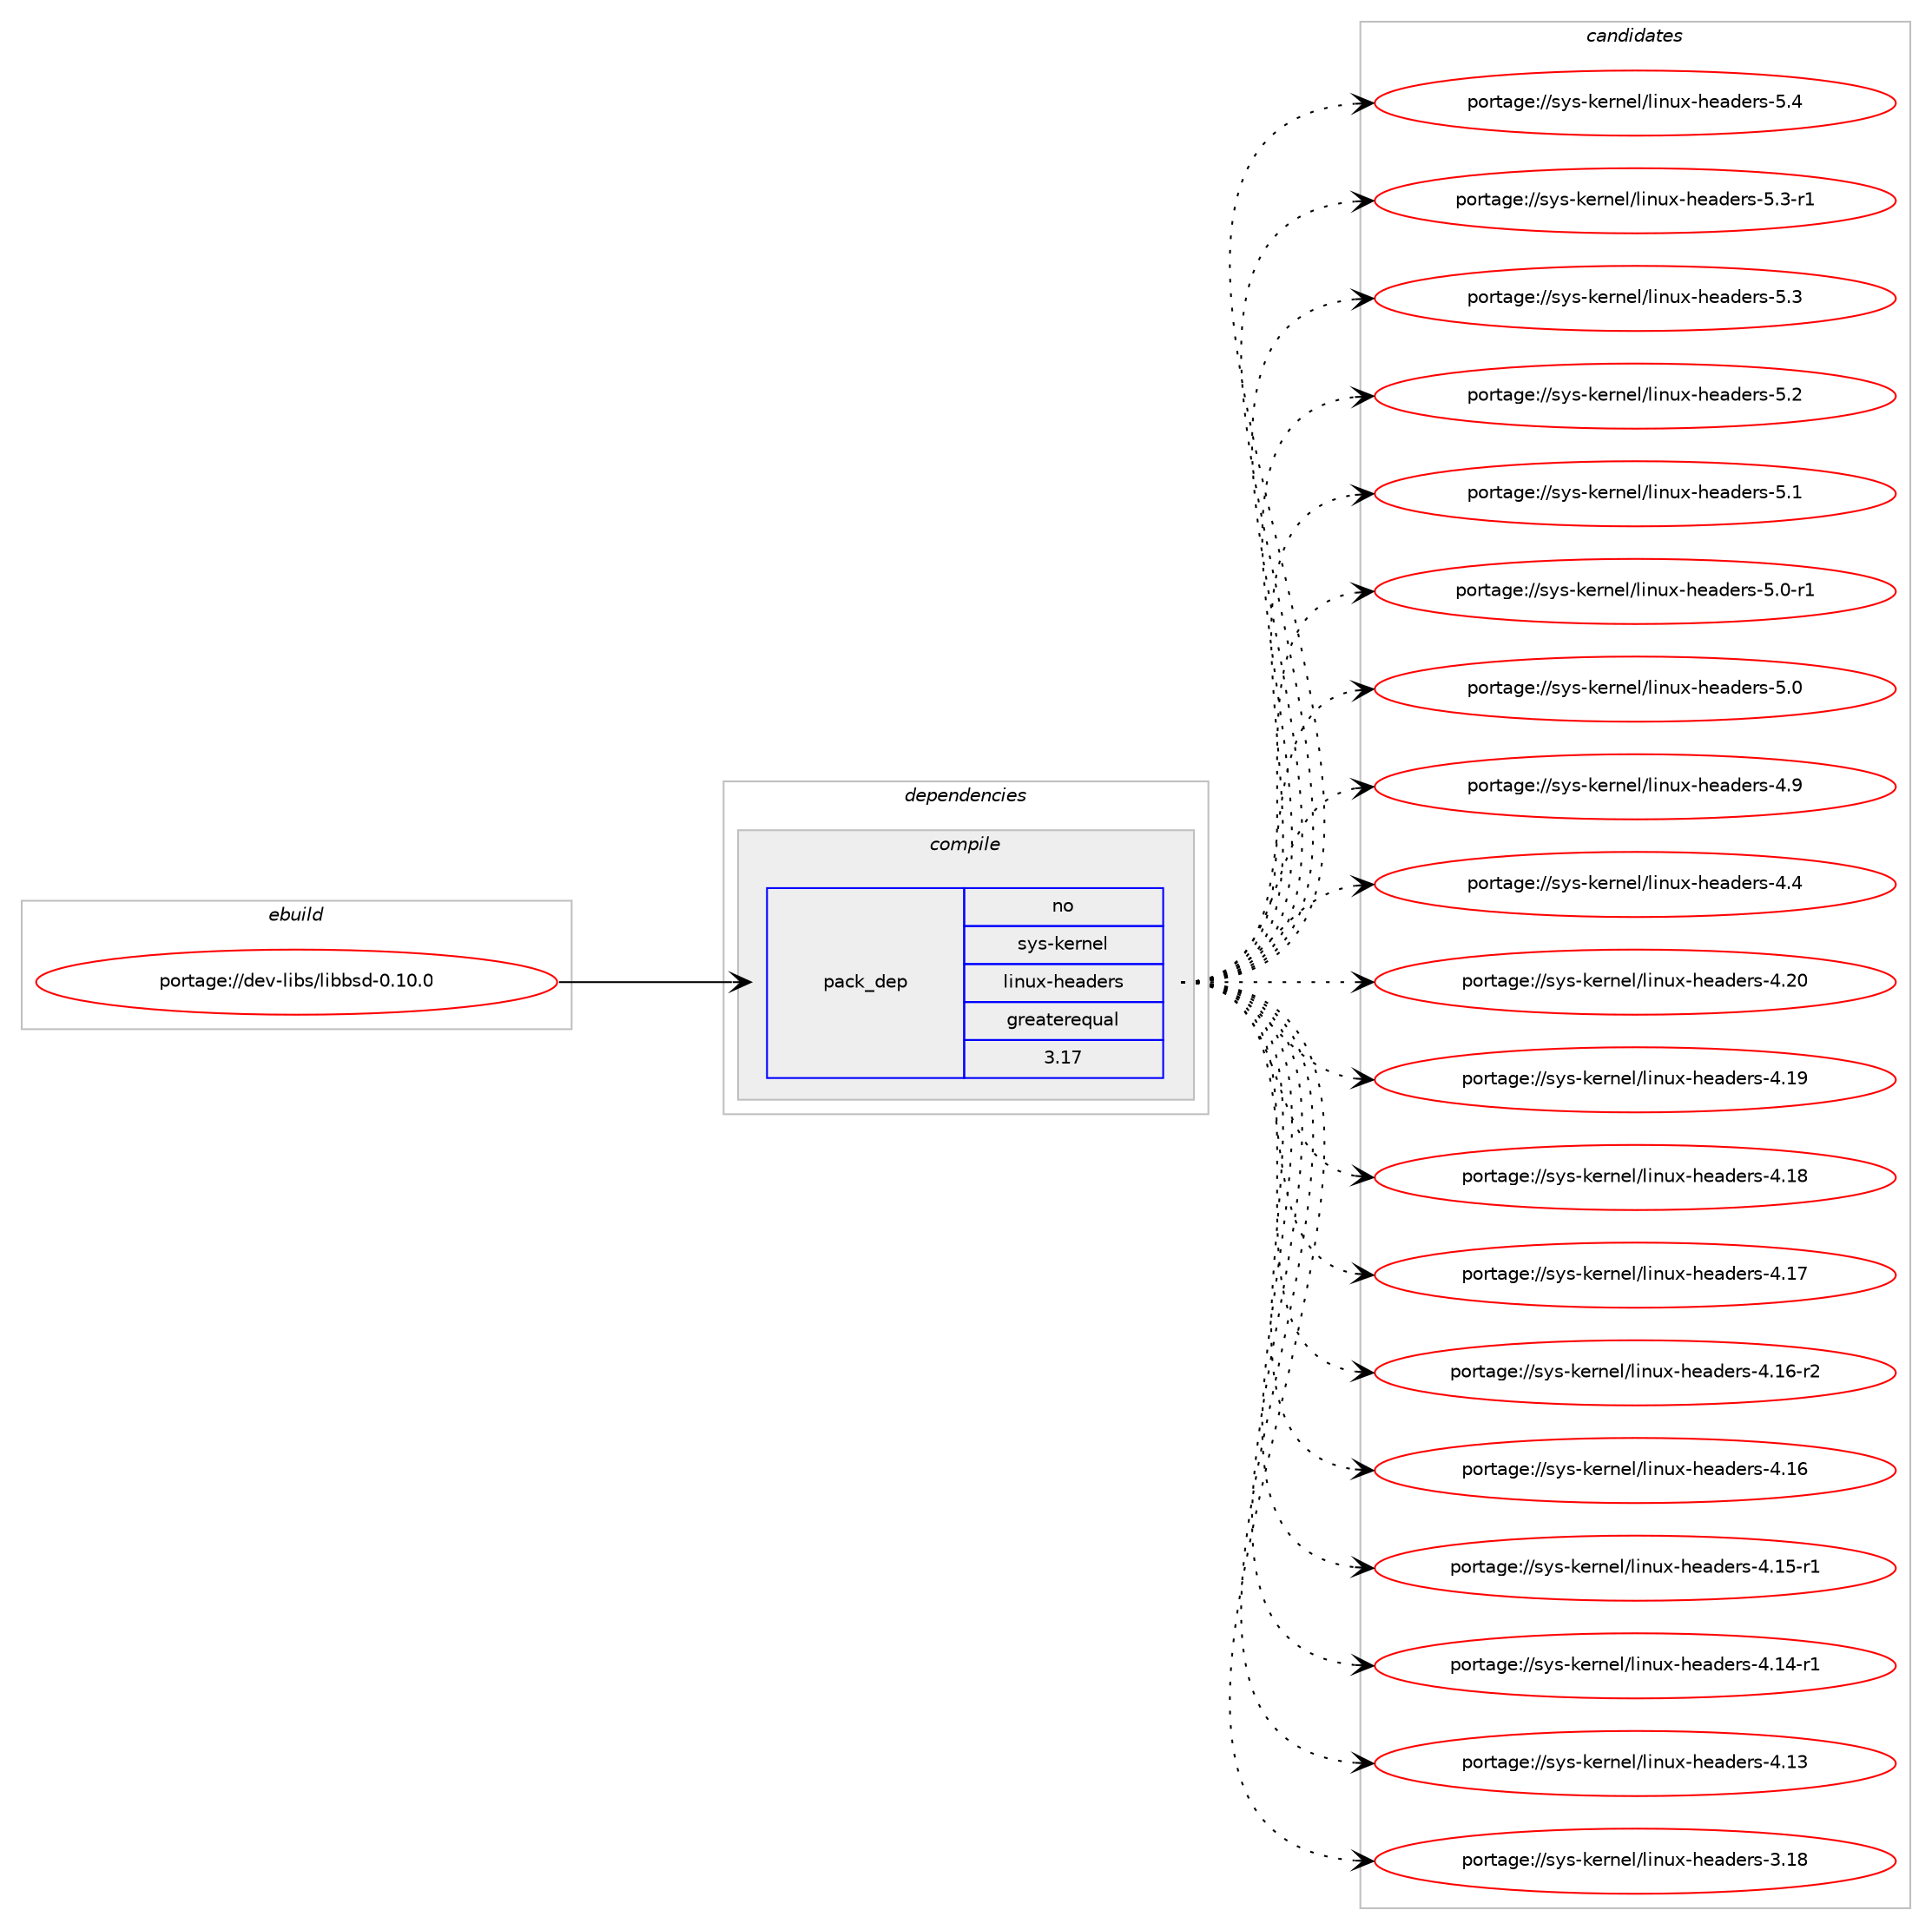 digraph prolog {

# *************
# Graph options
# *************

newrank=true;
concentrate=true;
compound=true;
graph [rankdir=LR,fontname=Helvetica,fontsize=10,ranksep=1.5];#, ranksep=2.5, nodesep=0.2];
edge  [arrowhead=vee];
node  [fontname=Helvetica,fontsize=10];

# **********
# The ebuild
# **********

subgraph cluster_leftcol {
color=gray;
label=<<i>ebuild</i>>;
id [label="portage://dev-libs/libbsd-0.10.0", color=red, width=4, href="../dev-libs/libbsd-0.10.0.svg"];
}

# ****************
# The dependencies
# ****************

subgraph cluster_midcol {
color=gray;
label=<<i>dependencies</i>>;
subgraph cluster_compile {
fillcolor="#eeeeee";
style=filled;
label=<<i>compile</i>>;
subgraph pack382614 {
dependency513468 [label=<<TABLE BORDER="0" CELLBORDER="1" CELLSPACING="0" CELLPADDING="4" WIDTH="220"><TR><TD ROWSPAN="6" CELLPADDING="30">pack_dep</TD></TR><TR><TD WIDTH="110">no</TD></TR><TR><TD>sys-kernel</TD></TR><TR><TD>linux-headers</TD></TR><TR><TD>greaterequal</TD></TR><TR><TD>3.17</TD></TR></TABLE>>, shape=none, color=blue];
}
id:e -> dependency513468:w [weight=20,style="solid",arrowhead="vee"];
}
subgraph cluster_compileandrun {
fillcolor="#eeeeee";
style=filled;
label=<<i>compile and run</i>>;
}
subgraph cluster_run {
fillcolor="#eeeeee";
style=filled;
label=<<i>run</i>>;
}
}

# **************
# The candidates
# **************

subgraph cluster_choices {
rank=same;
color=gray;
label=<<i>candidates</i>>;

subgraph choice382614 {
color=black;
nodesep=1;
choice1151211154510710111411010110847108105110117120451041019710010111411545534652 [label="portage://sys-kernel/linux-headers-5.4", color=red, width=4,href="../sys-kernel/linux-headers-5.4.svg"];
choice11512111545107101114110101108471081051101171204510410197100101114115455346514511449 [label="portage://sys-kernel/linux-headers-5.3-r1", color=red, width=4,href="../sys-kernel/linux-headers-5.3-r1.svg"];
choice1151211154510710111411010110847108105110117120451041019710010111411545534651 [label="portage://sys-kernel/linux-headers-5.3", color=red, width=4,href="../sys-kernel/linux-headers-5.3.svg"];
choice1151211154510710111411010110847108105110117120451041019710010111411545534650 [label="portage://sys-kernel/linux-headers-5.2", color=red, width=4,href="../sys-kernel/linux-headers-5.2.svg"];
choice1151211154510710111411010110847108105110117120451041019710010111411545534649 [label="portage://sys-kernel/linux-headers-5.1", color=red, width=4,href="../sys-kernel/linux-headers-5.1.svg"];
choice11512111545107101114110101108471081051101171204510410197100101114115455346484511449 [label="portage://sys-kernel/linux-headers-5.0-r1", color=red, width=4,href="../sys-kernel/linux-headers-5.0-r1.svg"];
choice1151211154510710111411010110847108105110117120451041019710010111411545534648 [label="portage://sys-kernel/linux-headers-5.0", color=red, width=4,href="../sys-kernel/linux-headers-5.0.svg"];
choice1151211154510710111411010110847108105110117120451041019710010111411545524657 [label="portage://sys-kernel/linux-headers-4.9", color=red, width=4,href="../sys-kernel/linux-headers-4.9.svg"];
choice1151211154510710111411010110847108105110117120451041019710010111411545524652 [label="portage://sys-kernel/linux-headers-4.4", color=red, width=4,href="../sys-kernel/linux-headers-4.4.svg"];
choice115121115451071011141101011084710810511011712045104101971001011141154552465048 [label="portage://sys-kernel/linux-headers-4.20", color=red, width=4,href="../sys-kernel/linux-headers-4.20.svg"];
choice115121115451071011141101011084710810511011712045104101971001011141154552464957 [label="portage://sys-kernel/linux-headers-4.19", color=red, width=4,href="../sys-kernel/linux-headers-4.19.svg"];
choice115121115451071011141101011084710810511011712045104101971001011141154552464956 [label="portage://sys-kernel/linux-headers-4.18", color=red, width=4,href="../sys-kernel/linux-headers-4.18.svg"];
choice115121115451071011141101011084710810511011712045104101971001011141154552464955 [label="portage://sys-kernel/linux-headers-4.17", color=red, width=4,href="../sys-kernel/linux-headers-4.17.svg"];
choice1151211154510710111411010110847108105110117120451041019710010111411545524649544511450 [label="portage://sys-kernel/linux-headers-4.16-r2", color=red, width=4,href="../sys-kernel/linux-headers-4.16-r2.svg"];
choice115121115451071011141101011084710810511011712045104101971001011141154552464954 [label="portage://sys-kernel/linux-headers-4.16", color=red, width=4,href="../sys-kernel/linux-headers-4.16.svg"];
choice1151211154510710111411010110847108105110117120451041019710010111411545524649534511449 [label="portage://sys-kernel/linux-headers-4.15-r1", color=red, width=4,href="../sys-kernel/linux-headers-4.15-r1.svg"];
choice1151211154510710111411010110847108105110117120451041019710010111411545524649524511449 [label="portage://sys-kernel/linux-headers-4.14-r1", color=red, width=4,href="../sys-kernel/linux-headers-4.14-r1.svg"];
choice115121115451071011141101011084710810511011712045104101971001011141154552464951 [label="portage://sys-kernel/linux-headers-4.13", color=red, width=4,href="../sys-kernel/linux-headers-4.13.svg"];
choice115121115451071011141101011084710810511011712045104101971001011141154551464956 [label="portage://sys-kernel/linux-headers-3.18", color=red, width=4,href="../sys-kernel/linux-headers-3.18.svg"];
dependency513468:e -> choice1151211154510710111411010110847108105110117120451041019710010111411545534652:w [style=dotted,weight="100"];
dependency513468:e -> choice11512111545107101114110101108471081051101171204510410197100101114115455346514511449:w [style=dotted,weight="100"];
dependency513468:e -> choice1151211154510710111411010110847108105110117120451041019710010111411545534651:w [style=dotted,weight="100"];
dependency513468:e -> choice1151211154510710111411010110847108105110117120451041019710010111411545534650:w [style=dotted,weight="100"];
dependency513468:e -> choice1151211154510710111411010110847108105110117120451041019710010111411545534649:w [style=dotted,weight="100"];
dependency513468:e -> choice11512111545107101114110101108471081051101171204510410197100101114115455346484511449:w [style=dotted,weight="100"];
dependency513468:e -> choice1151211154510710111411010110847108105110117120451041019710010111411545534648:w [style=dotted,weight="100"];
dependency513468:e -> choice1151211154510710111411010110847108105110117120451041019710010111411545524657:w [style=dotted,weight="100"];
dependency513468:e -> choice1151211154510710111411010110847108105110117120451041019710010111411545524652:w [style=dotted,weight="100"];
dependency513468:e -> choice115121115451071011141101011084710810511011712045104101971001011141154552465048:w [style=dotted,weight="100"];
dependency513468:e -> choice115121115451071011141101011084710810511011712045104101971001011141154552464957:w [style=dotted,weight="100"];
dependency513468:e -> choice115121115451071011141101011084710810511011712045104101971001011141154552464956:w [style=dotted,weight="100"];
dependency513468:e -> choice115121115451071011141101011084710810511011712045104101971001011141154552464955:w [style=dotted,weight="100"];
dependency513468:e -> choice1151211154510710111411010110847108105110117120451041019710010111411545524649544511450:w [style=dotted,weight="100"];
dependency513468:e -> choice115121115451071011141101011084710810511011712045104101971001011141154552464954:w [style=dotted,weight="100"];
dependency513468:e -> choice1151211154510710111411010110847108105110117120451041019710010111411545524649534511449:w [style=dotted,weight="100"];
dependency513468:e -> choice1151211154510710111411010110847108105110117120451041019710010111411545524649524511449:w [style=dotted,weight="100"];
dependency513468:e -> choice115121115451071011141101011084710810511011712045104101971001011141154552464951:w [style=dotted,weight="100"];
dependency513468:e -> choice115121115451071011141101011084710810511011712045104101971001011141154551464956:w [style=dotted,weight="100"];
}
}

}
